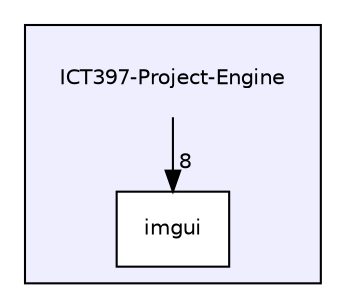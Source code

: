 digraph "ICT397-Project-Engine" {
  compound=true
  node [ fontsize="10", fontname="Helvetica"];
  edge [ labelfontsize="10", labelfontname="Helvetica"];
  subgraph clusterdir_492deb8f30c21d9ebac9ab6ce6fb7949 {
    graph [ bgcolor="#eeeeff", pencolor="black", label="" URL="dir_492deb8f30c21d9ebac9ab6ce6fb7949.html"];
    dir_492deb8f30c21d9ebac9ab6ce6fb7949 [shape=plaintext label="ICT397-Project-Engine"];
  dir_b7a49c43e46bf70a314878a12ae0df1e [shape=box label="imgui" fillcolor="white" style="filled" URL="dir_b7a49c43e46bf70a314878a12ae0df1e.html"];
  }
  dir_492deb8f30c21d9ebac9ab6ce6fb7949->dir_b7a49c43e46bf70a314878a12ae0df1e [headlabel="8", labeldistance=1.5 headhref="dir_000000_000001.html"];
}
